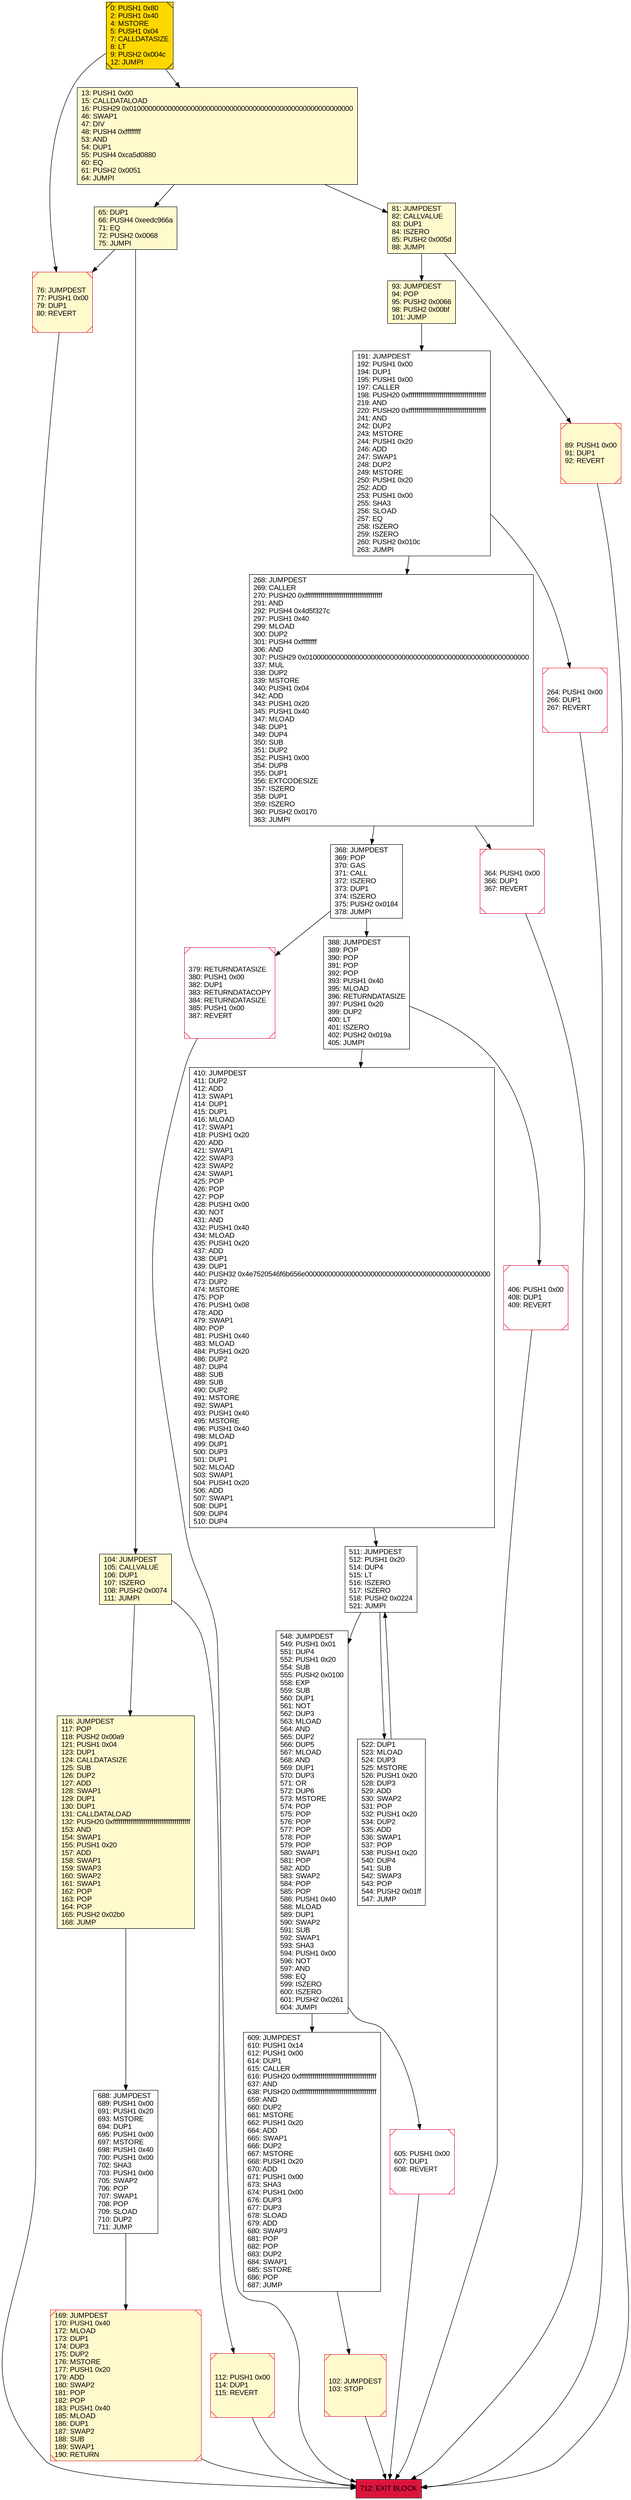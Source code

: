 digraph G {
bgcolor=transparent rankdir=UD;
node [shape=box style=filled color=black fillcolor=white fontname=arial fontcolor=black];
104 [label="104: JUMPDEST\l105: CALLVALUE\l106: DUP1\l107: ISZERO\l108: PUSH2 0x0074\l111: JUMPI\l" fillcolor=lemonchiffon ];
388 [label="388: JUMPDEST\l389: POP\l390: POP\l391: POP\l392: POP\l393: PUSH1 0x40\l395: MLOAD\l396: RETURNDATASIZE\l397: PUSH1 0x20\l399: DUP2\l400: LT\l401: ISZERO\l402: PUSH2 0x019a\l405: JUMPI\l" ];
511 [label="511: JUMPDEST\l512: PUSH1 0x20\l514: DUP4\l515: LT\l516: ISZERO\l517: ISZERO\l518: PUSH2 0x0224\l521: JUMPI\l" ];
93 [label="93: JUMPDEST\l94: POP\l95: PUSH2 0x0066\l98: PUSH2 0x00bf\l101: JUMP\l" fillcolor=lemonchiffon ];
712 [label="712: EXIT BLOCK\l" fillcolor=crimson ];
76 [label="76: JUMPDEST\l77: PUSH1 0x00\l79: DUP1\l80: REVERT\l" fillcolor=lemonchiffon shape=Msquare color=crimson ];
191 [label="191: JUMPDEST\l192: PUSH1 0x00\l194: DUP1\l195: PUSH1 0x00\l197: CALLER\l198: PUSH20 0xffffffffffffffffffffffffffffffffffffffff\l219: AND\l220: PUSH20 0xffffffffffffffffffffffffffffffffffffffff\l241: AND\l242: DUP2\l243: MSTORE\l244: PUSH1 0x20\l246: ADD\l247: SWAP1\l248: DUP2\l249: MSTORE\l250: PUSH1 0x20\l252: ADD\l253: PUSH1 0x00\l255: SHA3\l256: SLOAD\l257: EQ\l258: ISZERO\l259: ISZERO\l260: PUSH2 0x010c\l263: JUMPI\l" ];
81 [label="81: JUMPDEST\l82: CALLVALUE\l83: DUP1\l84: ISZERO\l85: PUSH2 0x005d\l88: JUMPI\l" fillcolor=lemonchiffon ];
548 [label="548: JUMPDEST\l549: PUSH1 0x01\l551: DUP4\l552: PUSH1 0x20\l554: SUB\l555: PUSH2 0x0100\l558: EXP\l559: SUB\l560: DUP1\l561: NOT\l562: DUP3\l563: MLOAD\l564: AND\l565: DUP2\l566: DUP5\l567: MLOAD\l568: AND\l569: DUP1\l570: DUP3\l571: OR\l572: DUP6\l573: MSTORE\l574: POP\l575: POP\l576: POP\l577: POP\l578: POP\l579: POP\l580: SWAP1\l581: POP\l582: ADD\l583: SWAP2\l584: POP\l585: POP\l586: PUSH1 0x40\l588: MLOAD\l589: DUP1\l590: SWAP2\l591: SUB\l592: SWAP1\l593: SHA3\l594: PUSH1 0x00\l596: NOT\l597: AND\l598: EQ\l599: ISZERO\l600: ISZERO\l601: PUSH2 0x0261\l604: JUMPI\l" ];
364 [label="364: PUSH1 0x00\l366: DUP1\l367: REVERT\l" shape=Msquare color=crimson ];
609 [label="609: JUMPDEST\l610: PUSH1 0x14\l612: PUSH1 0x00\l614: DUP1\l615: CALLER\l616: PUSH20 0xffffffffffffffffffffffffffffffffffffffff\l637: AND\l638: PUSH20 0xffffffffffffffffffffffffffffffffffffffff\l659: AND\l660: DUP2\l661: MSTORE\l662: PUSH1 0x20\l664: ADD\l665: SWAP1\l666: DUP2\l667: MSTORE\l668: PUSH1 0x20\l670: ADD\l671: PUSH1 0x00\l673: SHA3\l674: PUSH1 0x00\l676: DUP3\l677: DUP3\l678: SLOAD\l679: ADD\l680: SWAP3\l681: POP\l682: POP\l683: DUP2\l684: SWAP1\l685: SSTORE\l686: POP\l687: JUMP\l" ];
112 [label="112: PUSH1 0x00\l114: DUP1\l115: REVERT\l" fillcolor=lemonchiffon shape=Msquare color=crimson ];
13 [label="13: PUSH1 0x00\l15: CALLDATALOAD\l16: PUSH29 0x0100000000000000000000000000000000000000000000000000000000\l46: SWAP1\l47: DIV\l48: PUSH4 0xffffffff\l53: AND\l54: DUP1\l55: PUSH4 0xca5d0880\l60: EQ\l61: PUSH2 0x0051\l64: JUMPI\l" fillcolor=lemonchiffon ];
368 [label="368: JUMPDEST\l369: POP\l370: GAS\l371: CALL\l372: ISZERO\l373: DUP1\l374: ISZERO\l375: PUSH2 0x0184\l378: JUMPI\l" ];
169 [label="169: JUMPDEST\l170: PUSH1 0x40\l172: MLOAD\l173: DUP1\l174: DUP3\l175: DUP2\l176: MSTORE\l177: PUSH1 0x20\l179: ADD\l180: SWAP2\l181: POP\l182: POP\l183: PUSH1 0x40\l185: MLOAD\l186: DUP1\l187: SWAP2\l188: SUB\l189: SWAP1\l190: RETURN\l" fillcolor=lemonchiffon shape=Msquare color=crimson ];
379 [label="379: RETURNDATASIZE\l380: PUSH1 0x00\l382: DUP1\l383: RETURNDATACOPY\l384: RETURNDATASIZE\l385: PUSH1 0x00\l387: REVERT\l" shape=Msquare color=crimson ];
65 [label="65: DUP1\l66: PUSH4 0xeedc966a\l71: EQ\l72: PUSH2 0x0068\l75: JUMPI\l" fillcolor=lemonchiffon ];
410 [label="410: JUMPDEST\l411: DUP2\l412: ADD\l413: SWAP1\l414: DUP1\l415: DUP1\l416: MLOAD\l417: SWAP1\l418: PUSH1 0x20\l420: ADD\l421: SWAP1\l422: SWAP3\l423: SWAP2\l424: SWAP1\l425: POP\l426: POP\l427: POP\l428: PUSH1 0x00\l430: NOT\l431: AND\l432: PUSH1 0x40\l434: MLOAD\l435: PUSH1 0x20\l437: ADD\l438: DUP1\l439: DUP1\l440: PUSH32 0x4e7520546f6b656e000000000000000000000000000000000000000000000000\l473: DUP2\l474: MSTORE\l475: POP\l476: PUSH1 0x08\l478: ADD\l479: SWAP1\l480: POP\l481: PUSH1 0x40\l483: MLOAD\l484: PUSH1 0x20\l486: DUP2\l487: DUP4\l488: SUB\l489: SUB\l490: DUP2\l491: MSTORE\l492: SWAP1\l493: PUSH1 0x40\l495: MSTORE\l496: PUSH1 0x40\l498: MLOAD\l499: DUP1\l500: DUP3\l501: DUP1\l502: MLOAD\l503: SWAP1\l504: PUSH1 0x20\l506: ADD\l507: SWAP1\l508: DUP1\l509: DUP4\l510: DUP4\l" ];
0 [label="0: PUSH1 0x80\l2: PUSH1 0x40\l4: MSTORE\l5: PUSH1 0x04\l7: CALLDATASIZE\l8: LT\l9: PUSH2 0x004c\l12: JUMPI\l" fillcolor=lemonchiffon shape=Msquare fillcolor=gold ];
264 [label="264: PUSH1 0x00\l266: DUP1\l267: REVERT\l" shape=Msquare color=crimson ];
688 [label="688: JUMPDEST\l689: PUSH1 0x00\l691: PUSH1 0x20\l693: MSTORE\l694: DUP1\l695: PUSH1 0x00\l697: MSTORE\l698: PUSH1 0x40\l700: PUSH1 0x00\l702: SHA3\l703: PUSH1 0x00\l705: SWAP2\l706: POP\l707: SWAP1\l708: POP\l709: SLOAD\l710: DUP2\l711: JUMP\l" ];
116 [label="116: JUMPDEST\l117: POP\l118: PUSH2 0x00a9\l121: PUSH1 0x04\l123: DUP1\l124: CALLDATASIZE\l125: SUB\l126: DUP2\l127: ADD\l128: SWAP1\l129: DUP1\l130: DUP1\l131: CALLDATALOAD\l132: PUSH20 0xffffffffffffffffffffffffffffffffffffffff\l153: AND\l154: SWAP1\l155: PUSH1 0x20\l157: ADD\l158: SWAP1\l159: SWAP3\l160: SWAP2\l161: SWAP1\l162: POP\l163: POP\l164: POP\l165: PUSH2 0x02b0\l168: JUMP\l" fillcolor=lemonchiffon ];
102 [label="102: JUMPDEST\l103: STOP\l" fillcolor=lemonchiffon shape=Msquare color=crimson ];
522 [label="522: DUP1\l523: MLOAD\l524: DUP3\l525: MSTORE\l526: PUSH1 0x20\l528: DUP3\l529: ADD\l530: SWAP2\l531: POP\l532: PUSH1 0x20\l534: DUP2\l535: ADD\l536: SWAP1\l537: POP\l538: PUSH1 0x20\l540: DUP4\l541: SUB\l542: SWAP3\l543: POP\l544: PUSH2 0x01ff\l547: JUMP\l" ];
406 [label="406: PUSH1 0x00\l408: DUP1\l409: REVERT\l" shape=Msquare color=crimson ];
89 [label="89: PUSH1 0x00\l91: DUP1\l92: REVERT\l" fillcolor=lemonchiffon shape=Msquare color=crimson ];
268 [label="268: JUMPDEST\l269: CALLER\l270: PUSH20 0xffffffffffffffffffffffffffffffffffffffff\l291: AND\l292: PUSH4 0x4d5f327c\l297: PUSH1 0x40\l299: MLOAD\l300: DUP2\l301: PUSH4 0xffffffff\l306: AND\l307: PUSH29 0x0100000000000000000000000000000000000000000000000000000000\l337: MUL\l338: DUP2\l339: MSTORE\l340: PUSH1 0x04\l342: ADD\l343: PUSH1 0x20\l345: PUSH1 0x40\l347: MLOAD\l348: DUP1\l349: DUP4\l350: SUB\l351: DUP2\l352: PUSH1 0x00\l354: DUP8\l355: DUP1\l356: EXTCODESIZE\l357: ISZERO\l358: DUP1\l359: ISZERO\l360: PUSH2 0x0170\l363: JUMPI\l" ];
605 [label="605: PUSH1 0x00\l607: DUP1\l608: REVERT\l" shape=Msquare color=crimson ];
76 -> 712;
364 -> 712;
116 -> 688;
81 -> 93;
93 -> 191;
511 -> 548;
104 -> 112;
169 -> 712;
112 -> 712;
368 -> 388;
548 -> 609;
13 -> 81;
0 -> 76;
191 -> 264;
264 -> 712;
410 -> 511;
268 -> 368;
609 -> 102;
65 -> 104;
388 -> 410;
379 -> 712;
65 -> 76;
104 -> 116;
89 -> 712;
511 -> 522;
522 -> 511;
688 -> 169;
81 -> 89;
191 -> 268;
605 -> 712;
388 -> 406;
13 -> 65;
268 -> 364;
548 -> 605;
368 -> 379;
102 -> 712;
0 -> 13;
406 -> 712;
}